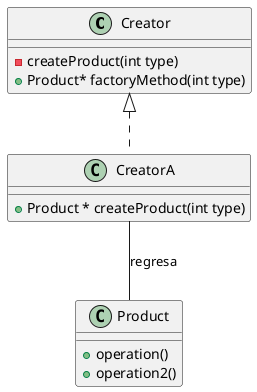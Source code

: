 @startuml
Class Creator{
  -createProduct(int type)
  +Product* factoryMethod(int type)
}

Class Product{
  +operation()
  +operation2()
}

Class CreatorA{
  +Product * createProduct(int type)
}

Creator <|.. CreatorA
CreatorA -- Product : regresa

@enduml
